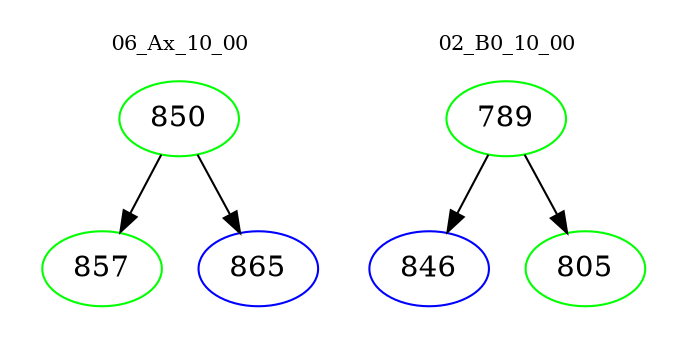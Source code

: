 digraph{
subgraph cluster_0 {
color = white
label = "06_Ax_10_00";
fontsize=10;
T0_850 [label="850", color="green"]
T0_850 -> T0_857 [color="black"]
T0_857 [label="857", color="green"]
T0_850 -> T0_865 [color="black"]
T0_865 [label="865", color="blue"]
}
subgraph cluster_1 {
color = white
label = "02_B0_10_00";
fontsize=10;
T1_789 [label="789", color="green"]
T1_789 -> T1_846 [color="black"]
T1_846 [label="846", color="blue"]
T1_789 -> T1_805 [color="black"]
T1_805 [label="805", color="green"]
}
}
